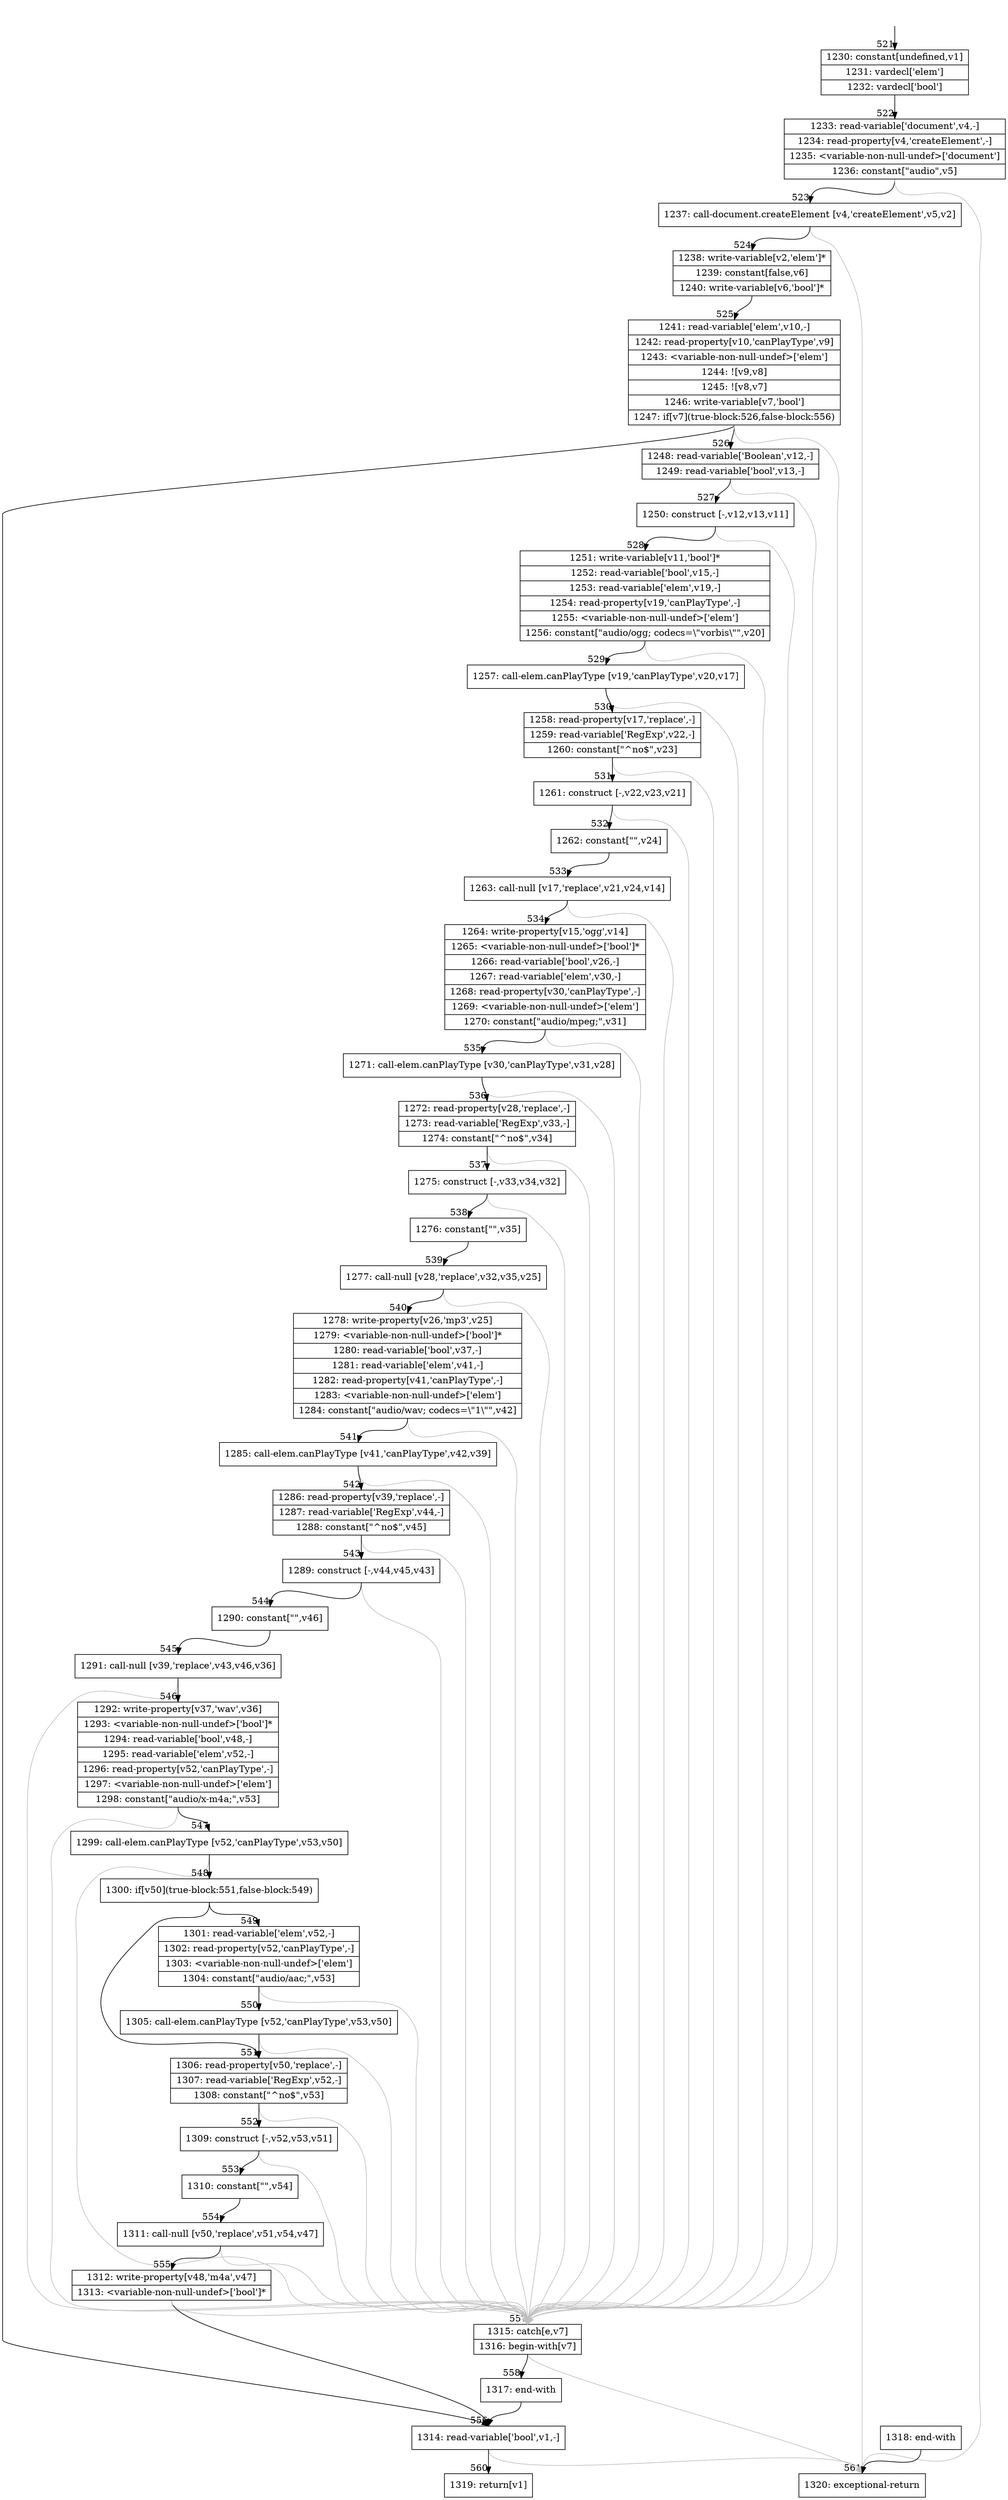 digraph {
rankdir="TD"
BB_entry55[shape=none,label=""];
BB_entry55 -> BB521 [tailport=s, headport=n, headlabel="    521"]
BB521 [shape=record label="{1230: constant[undefined,v1]|1231: vardecl['elem']|1232: vardecl['bool']}" ] 
BB521 -> BB522 [tailport=s, headport=n, headlabel="      522"]
BB522 [shape=record label="{1233: read-variable['document',v4,-]|1234: read-property[v4,'createElement',-]|1235: \<variable-non-null-undef\>['document']|1236: constant[\"audio\",v5]}" ] 
BB522 -> BB523 [tailport=s, headport=n, headlabel="      523"]
BB522 -> BB561 [tailport=s, headport=n, color=gray, headlabel="      561"]
BB523 [shape=record label="{1237: call-document.createElement [v4,'createElement',v5,v2]}" ] 
BB523 -> BB524 [tailport=s, headport=n, headlabel="      524"]
BB523 -> BB561 [tailport=s, headport=n, color=gray]
BB524 [shape=record label="{1238: write-variable[v2,'elem']*|1239: constant[false,v6]|1240: write-variable[v6,'bool']*}" ] 
BB524 -> BB525 [tailport=s, headport=n, headlabel="      525"]
BB525 [shape=record label="{1241: read-variable['elem',v10,-]|1242: read-property[v10,'canPlayType',v9]|1243: \<variable-non-null-undef\>['elem']|1244: ![v9,v8]|1245: ![v8,v7]|1246: write-variable[v7,'bool']|1247: if[v7](true-block:526,false-block:556)}" ] 
BB525 -> BB526 [tailport=s, headport=n, headlabel="      526"]
BB525 -> BB556 [tailport=s, headport=n, headlabel="      556"]
BB525 -> BB557 [tailport=s, headport=n, color=gray, headlabel="      557"]
BB526 [shape=record label="{1248: read-variable['Boolean',v12,-]|1249: read-variable['bool',v13,-]}" ] 
BB526 -> BB527 [tailport=s, headport=n, headlabel="      527"]
BB526 -> BB557 [tailport=s, headport=n, color=gray]
BB527 [shape=record label="{1250: construct [-,v12,v13,v11]}" ] 
BB527 -> BB528 [tailport=s, headport=n, headlabel="      528"]
BB527 -> BB557 [tailport=s, headport=n, color=gray]
BB528 [shape=record label="{1251: write-variable[v11,'bool']*|1252: read-variable['bool',v15,-]|1253: read-variable['elem',v19,-]|1254: read-property[v19,'canPlayType',-]|1255: \<variable-non-null-undef\>['elem']|1256: constant[\"audio/ogg; codecs=\\\"vorbis\\\"\",v20]}" ] 
BB528 -> BB529 [tailport=s, headport=n, headlabel="      529"]
BB528 -> BB557 [tailport=s, headport=n, color=gray]
BB529 [shape=record label="{1257: call-elem.canPlayType [v19,'canPlayType',v20,v17]}" ] 
BB529 -> BB530 [tailport=s, headport=n, headlabel="      530"]
BB529 -> BB557 [tailport=s, headport=n, color=gray]
BB530 [shape=record label="{1258: read-property[v17,'replace',-]|1259: read-variable['RegExp',v22,-]|1260: constant[\"^no$\",v23]}" ] 
BB530 -> BB531 [tailport=s, headport=n, headlabel="      531"]
BB530 -> BB557 [tailport=s, headport=n, color=gray]
BB531 [shape=record label="{1261: construct [-,v22,v23,v21]}" ] 
BB531 -> BB532 [tailport=s, headport=n, headlabel="      532"]
BB531 -> BB557 [tailport=s, headport=n, color=gray]
BB532 [shape=record label="{1262: constant[\"\",v24]}" ] 
BB532 -> BB533 [tailport=s, headport=n, headlabel="      533"]
BB533 [shape=record label="{1263: call-null [v17,'replace',v21,v24,v14]}" ] 
BB533 -> BB534 [tailport=s, headport=n, headlabel="      534"]
BB533 -> BB557 [tailport=s, headport=n, color=gray]
BB534 [shape=record label="{1264: write-property[v15,'ogg',v14]|1265: \<variable-non-null-undef\>['bool']*|1266: read-variable['bool',v26,-]|1267: read-variable['elem',v30,-]|1268: read-property[v30,'canPlayType',-]|1269: \<variable-non-null-undef\>['elem']|1270: constant[\"audio/mpeg;\",v31]}" ] 
BB534 -> BB535 [tailport=s, headport=n, headlabel="      535"]
BB534 -> BB557 [tailport=s, headport=n, color=gray]
BB535 [shape=record label="{1271: call-elem.canPlayType [v30,'canPlayType',v31,v28]}" ] 
BB535 -> BB536 [tailport=s, headport=n, headlabel="      536"]
BB535 -> BB557 [tailport=s, headport=n, color=gray]
BB536 [shape=record label="{1272: read-property[v28,'replace',-]|1273: read-variable['RegExp',v33,-]|1274: constant[\"^no$\",v34]}" ] 
BB536 -> BB537 [tailport=s, headport=n, headlabel="      537"]
BB536 -> BB557 [tailport=s, headport=n, color=gray]
BB537 [shape=record label="{1275: construct [-,v33,v34,v32]}" ] 
BB537 -> BB538 [tailport=s, headport=n, headlabel="      538"]
BB537 -> BB557 [tailport=s, headport=n, color=gray]
BB538 [shape=record label="{1276: constant[\"\",v35]}" ] 
BB538 -> BB539 [tailport=s, headport=n, headlabel="      539"]
BB539 [shape=record label="{1277: call-null [v28,'replace',v32,v35,v25]}" ] 
BB539 -> BB540 [tailport=s, headport=n, headlabel="      540"]
BB539 -> BB557 [tailport=s, headport=n, color=gray]
BB540 [shape=record label="{1278: write-property[v26,'mp3',v25]|1279: \<variable-non-null-undef\>['bool']*|1280: read-variable['bool',v37,-]|1281: read-variable['elem',v41,-]|1282: read-property[v41,'canPlayType',-]|1283: \<variable-non-null-undef\>['elem']|1284: constant[\"audio/wav; codecs=\\\"1\\\"\",v42]}" ] 
BB540 -> BB541 [tailport=s, headport=n, headlabel="      541"]
BB540 -> BB557 [tailport=s, headport=n, color=gray]
BB541 [shape=record label="{1285: call-elem.canPlayType [v41,'canPlayType',v42,v39]}" ] 
BB541 -> BB542 [tailport=s, headport=n, headlabel="      542"]
BB541 -> BB557 [tailport=s, headport=n, color=gray]
BB542 [shape=record label="{1286: read-property[v39,'replace',-]|1287: read-variable['RegExp',v44,-]|1288: constant[\"^no$\",v45]}" ] 
BB542 -> BB543 [tailport=s, headport=n, headlabel="      543"]
BB542 -> BB557 [tailport=s, headport=n, color=gray]
BB543 [shape=record label="{1289: construct [-,v44,v45,v43]}" ] 
BB543 -> BB544 [tailport=s, headport=n, headlabel="      544"]
BB543 -> BB557 [tailport=s, headport=n, color=gray]
BB544 [shape=record label="{1290: constant[\"\",v46]}" ] 
BB544 -> BB545 [tailport=s, headport=n, headlabel="      545"]
BB545 [shape=record label="{1291: call-null [v39,'replace',v43,v46,v36]}" ] 
BB545 -> BB546 [tailport=s, headport=n, headlabel="      546"]
BB545 -> BB557 [tailport=s, headport=n, color=gray]
BB546 [shape=record label="{1292: write-property[v37,'wav',v36]|1293: \<variable-non-null-undef\>['bool']*|1294: read-variable['bool',v48,-]|1295: read-variable['elem',v52,-]|1296: read-property[v52,'canPlayType',-]|1297: \<variable-non-null-undef\>['elem']|1298: constant[\"audio/x-m4a;\",v53]}" ] 
BB546 -> BB547 [tailport=s, headport=n, headlabel="      547"]
BB546 -> BB557 [tailport=s, headport=n, color=gray]
BB547 [shape=record label="{1299: call-elem.canPlayType [v52,'canPlayType',v53,v50]}" ] 
BB547 -> BB548 [tailport=s, headport=n, headlabel="      548"]
BB547 -> BB557 [tailport=s, headport=n, color=gray]
BB548 [shape=record label="{1300: if[v50](true-block:551,false-block:549)}" ] 
BB548 -> BB551 [tailport=s, headport=n, headlabel="      551"]
BB548 -> BB549 [tailport=s, headport=n, headlabel="      549"]
BB549 [shape=record label="{1301: read-variable['elem',v52,-]|1302: read-property[v52,'canPlayType',-]|1303: \<variable-non-null-undef\>['elem']|1304: constant[\"audio/aac;\",v53]}" ] 
BB549 -> BB550 [tailport=s, headport=n, headlabel="      550"]
BB549 -> BB557 [tailport=s, headport=n, color=gray]
BB550 [shape=record label="{1305: call-elem.canPlayType [v52,'canPlayType',v53,v50]}" ] 
BB550 -> BB551 [tailport=s, headport=n]
BB550 -> BB557 [tailport=s, headport=n, color=gray]
BB551 [shape=record label="{1306: read-property[v50,'replace',-]|1307: read-variable['RegExp',v52,-]|1308: constant[\"^no$\",v53]}" ] 
BB551 -> BB552 [tailport=s, headport=n, headlabel="      552"]
BB551 -> BB557 [tailport=s, headport=n, color=gray]
BB552 [shape=record label="{1309: construct [-,v52,v53,v51]}" ] 
BB552 -> BB553 [tailport=s, headport=n, headlabel="      553"]
BB552 -> BB557 [tailport=s, headport=n, color=gray]
BB553 [shape=record label="{1310: constant[\"\",v54]}" ] 
BB553 -> BB554 [tailport=s, headport=n, headlabel="      554"]
BB554 [shape=record label="{1311: call-null [v50,'replace',v51,v54,v47]}" ] 
BB554 -> BB555 [tailport=s, headport=n, headlabel="      555"]
BB554 -> BB557 [tailport=s, headport=n, color=gray]
BB555 [shape=record label="{1312: write-property[v48,'m4a',v47]|1313: \<variable-non-null-undef\>['bool']*}" ] 
BB555 -> BB556 [tailport=s, headport=n]
BB555 -> BB557 [tailport=s, headport=n, color=gray]
BB556 [shape=record label="{1314: read-variable['bool',v1,-]}" ] 
BB556 -> BB560 [tailport=s, headport=n, headlabel="      560"]
BB556 -> BB561 [tailport=s, headport=n, color=gray]
BB557 [shape=record label="{1315: catch[e,v7]|1316: begin-with[v7]}" ] 
BB557 -> BB558 [tailport=s, headport=n, headlabel="      558"]
BB557 -> BB561 [tailport=s, headport=n, color=gray]
BB558 [shape=record label="{1317: end-with}" ] 
BB558 -> BB556 [tailport=s, headport=n]
BB559 [shape=record label="{1318: end-with}" ] 
BB559 -> BB561 [tailport=s, headport=n]
BB560 [shape=record label="{1319: return[v1]}" ] 
BB561 [shape=record label="{1320: exceptional-return}" ] 
//#$~ 486
}
